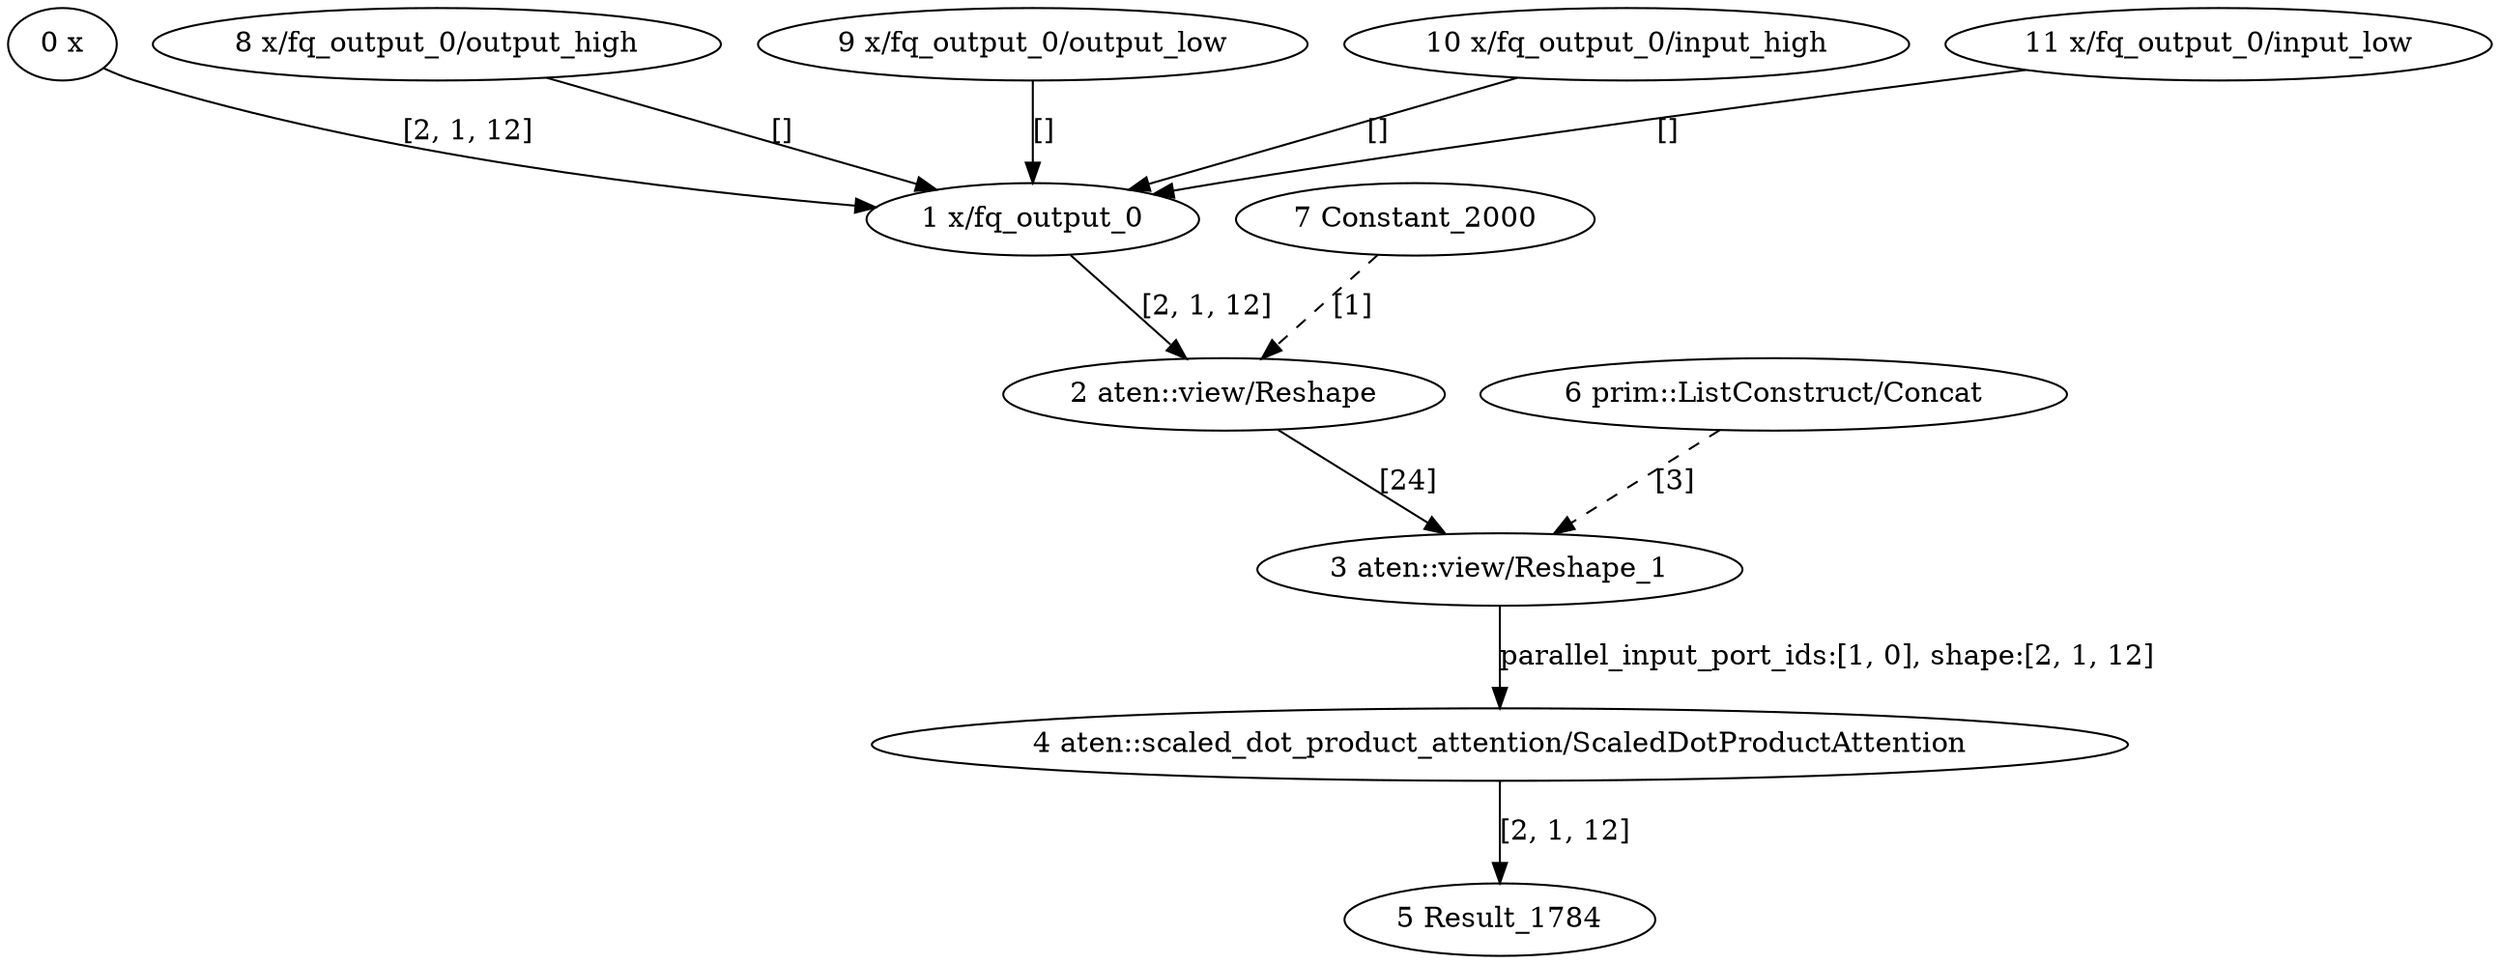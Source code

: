 strict digraph  {
"0 x" [id=0, type=Parameter];
"1 x/fq_output_0" [id=1, type=FakeQuantize];
"2 aten^^view/Reshape" [id=2, label="2 aten::view/Reshape", type=Reshape];
"3 aten^^view/Reshape_1" [id=3, label="3 aten::view/Reshape_1", type=Reshape];
"4 aten^^scaled_dot_product_attention/ScaledDotProductAttention" [id=4, label="4 aten::scaled_dot_product_attention/ScaledDotProductAttention", type=ScaledDotProductAttention];
"5 Result_1784" [id=5, type=Result];
"6 prim^^ListConstruct/Concat" [id=6, label="6 prim::ListConstruct/Concat", type=Constant];
"7 Constant_2000" [id=7, type=Constant];
"8 x/fq_output_0/output_high" [id=8, type=Constant];
"9 x/fq_output_0/output_low" [id=9, type=Constant];
"10 x/fq_output_0/input_high" [id=10, type=Constant];
"11 x/fq_output_0/input_low" [id=11, type=Constant];
"0 x" -> "1 x/fq_output_0"  [label="[2, 1, 12]", style=solid];
"1 x/fq_output_0" -> "2 aten^^view/Reshape"  [label="[2, 1, 12]", style=solid];
"2 aten^^view/Reshape" -> "3 aten^^view/Reshape_1"  [label="[24]", style=solid];
"3 aten^^view/Reshape_1" -> "4 aten^^scaled_dot_product_attention/ScaledDotProductAttention"  [label="parallel_input_port_ids:[1, 0], shape:[2, 1, 12]", style=solid];
"4 aten^^scaled_dot_product_attention/ScaledDotProductAttention" -> "5 Result_1784"  [label="[2, 1, 12]", style=solid];
"6 prim^^ListConstruct/Concat" -> "3 aten^^view/Reshape_1"  [label="[3]", style=dashed];
"7 Constant_2000" -> "2 aten^^view/Reshape"  [label="[1]", style=dashed];
"8 x/fq_output_0/output_high" -> "1 x/fq_output_0"  [label="[]", style=solid];
"9 x/fq_output_0/output_low" -> "1 x/fq_output_0"  [label="[]", style=solid];
"10 x/fq_output_0/input_high" -> "1 x/fq_output_0"  [label="[]", style=solid];
"11 x/fq_output_0/input_low" -> "1 x/fq_output_0"  [label="[]", style=solid];
}
